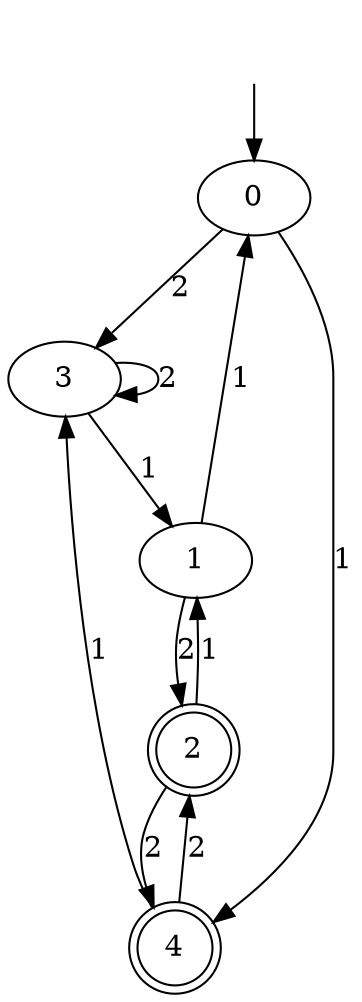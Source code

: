 digraph dfa_size_5_inputs_2_3 {
0 [label=0];
1 [label=1];
2 [label=2, shape=doublecircle];
3 [label=3];
4 [label=4, shape=doublecircle];
0 -> 4  [label=1];
0 -> 3  [label=2];
1 -> 0  [label=1];
1 -> 2  [label=2];
2 -> 1  [label=1];
2 -> 4  [label=2];
3 -> 1  [label=1];
3 -> 3  [label=2];
4 -> 3  [label=1];
4 -> 2  [label=2];
__start0 [label="", shape=none];
__start0 -> 0  [label=""];
}
